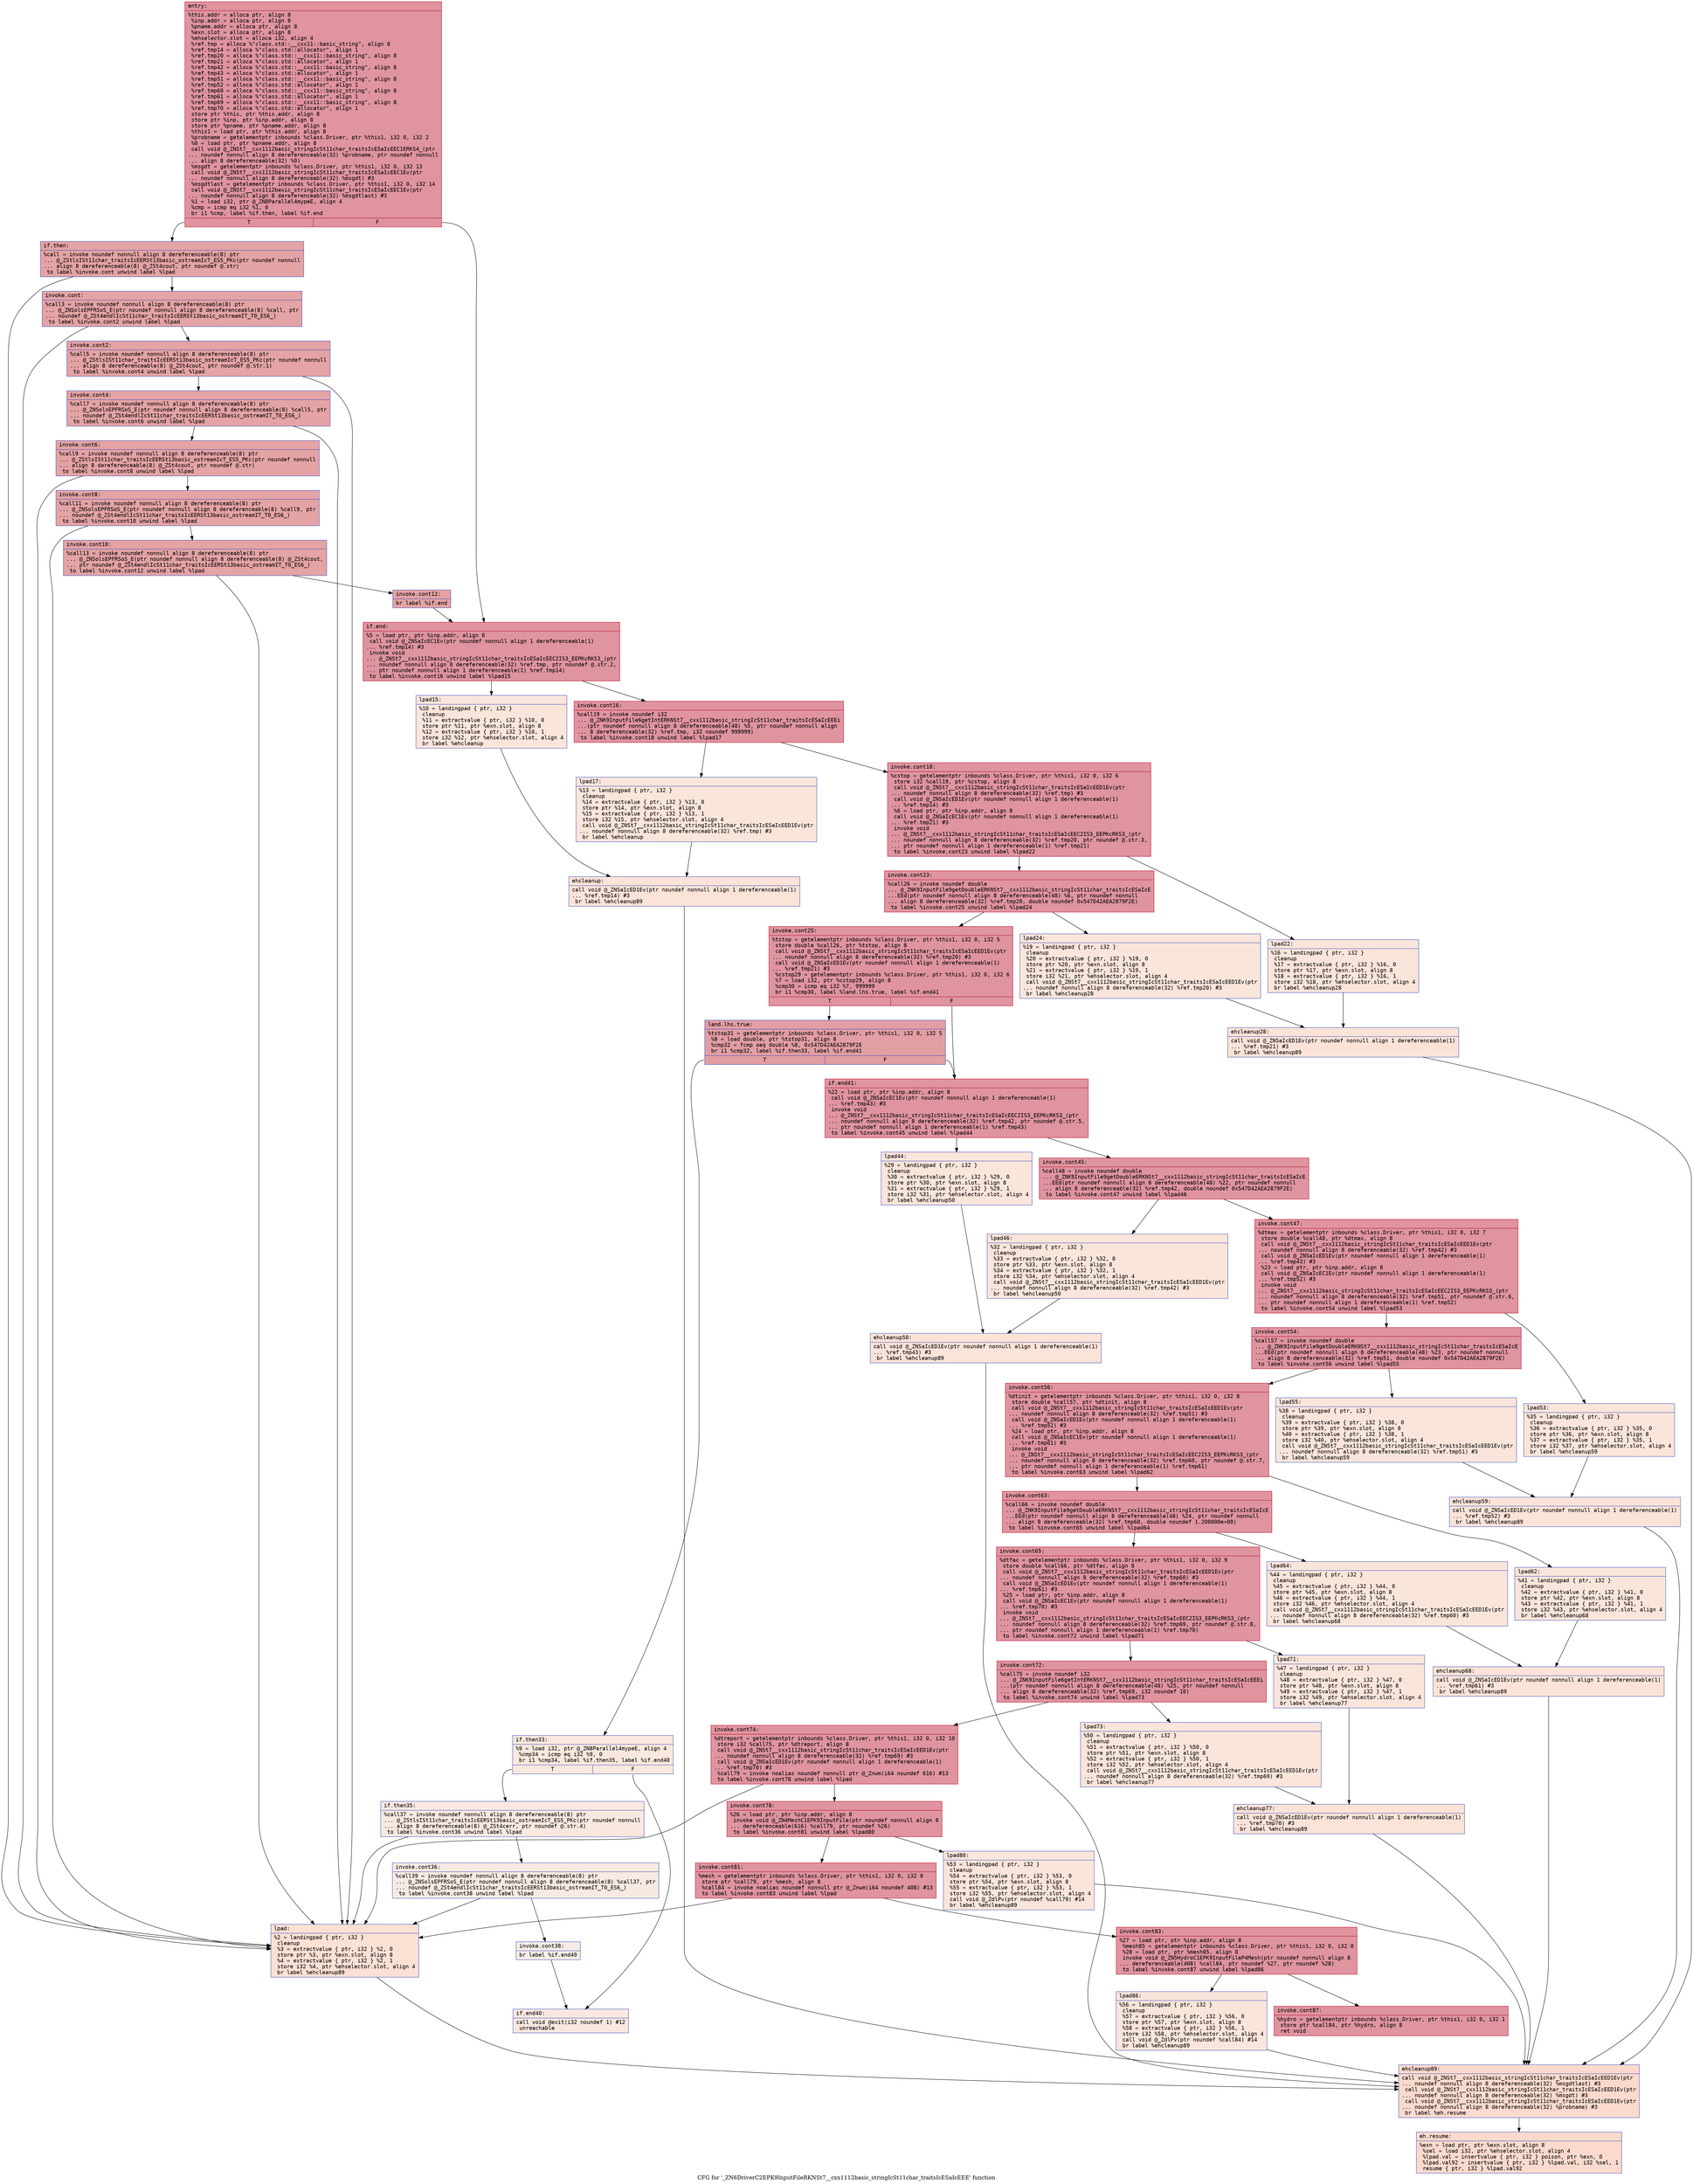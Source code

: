 digraph "CFG for '_ZN6DriverC2EPK9InputFileRKNSt7__cxx1112basic_stringIcSt11char_traitsIcESaIcEEE' function" {
	label="CFG for '_ZN6DriverC2EPK9InputFileRKNSt7__cxx1112basic_stringIcSt11char_traitsIcESaIcEEE' function";

	Node0x55f5c3659e00 [shape=record,color="#b70d28ff", style=filled, fillcolor="#b70d2870" fontname="Courier",label="{entry:\l|  %this.addr = alloca ptr, align 8\l  %inp.addr = alloca ptr, align 8\l  %pname.addr = alloca ptr, align 8\l  %exn.slot = alloca ptr, align 8\l  %ehselector.slot = alloca i32, align 4\l  %ref.tmp = alloca %\"class.std::__cxx11::basic_string\", align 8\l  %ref.tmp14 = alloca %\"class.std::allocator\", align 1\l  %ref.tmp20 = alloca %\"class.std::__cxx11::basic_string\", align 8\l  %ref.tmp21 = alloca %\"class.std::allocator\", align 1\l  %ref.tmp42 = alloca %\"class.std::__cxx11::basic_string\", align 8\l  %ref.tmp43 = alloca %\"class.std::allocator\", align 1\l  %ref.tmp51 = alloca %\"class.std::__cxx11::basic_string\", align 8\l  %ref.tmp52 = alloca %\"class.std::allocator\", align 1\l  %ref.tmp60 = alloca %\"class.std::__cxx11::basic_string\", align 8\l  %ref.tmp61 = alloca %\"class.std::allocator\", align 1\l  %ref.tmp69 = alloca %\"class.std::__cxx11::basic_string\", align 8\l  %ref.tmp70 = alloca %\"class.std::allocator\", align 1\l  store ptr %this, ptr %this.addr, align 8\l  store ptr %inp, ptr %inp.addr, align 8\l  store ptr %pname, ptr %pname.addr, align 8\l  %this1 = load ptr, ptr %this.addr, align 8\l  %probname = getelementptr inbounds %class.Driver, ptr %this1, i32 0, i32 2\l  %0 = load ptr, ptr %pname.addr, align 8\l  call void @_ZNSt7__cxx1112basic_stringIcSt11char_traitsIcESaIcEEC1ERKS4_(ptr\l... noundef nonnull align 8 dereferenceable(32) %probname, ptr noundef nonnull\l... align 8 dereferenceable(32) %0)\l  %msgdt = getelementptr inbounds %class.Driver, ptr %this1, i32 0, i32 13\l  call void @_ZNSt7__cxx1112basic_stringIcSt11char_traitsIcESaIcEEC1Ev(ptr\l... noundef nonnull align 8 dereferenceable(32) %msgdt) #3\l  %msgdtlast = getelementptr inbounds %class.Driver, ptr %this1, i32 0, i32 14\l  call void @_ZNSt7__cxx1112basic_stringIcSt11char_traitsIcESaIcEEC1Ev(ptr\l... noundef nonnull align 8 dereferenceable(32) %msgdtlast) #3\l  %1 = load i32, ptr @_ZN8Parallel4mypeE, align 4\l  %cmp = icmp eq i32 %1, 0\l  br i1 %cmp, label %if.then, label %if.end\l|{<s0>T|<s1>F}}"];
	Node0x55f5c3659e00:s0 -> Node0x55f5c365bb80[tooltip="entry -> if.then\nProbability 37.50%" ];
	Node0x55f5c3659e00:s1 -> Node0x55f5c365c7a0[tooltip="entry -> if.end\nProbability 62.50%" ];
	Node0x55f5c365bb80 [shape=record,color="#3d50c3ff", style=filled, fillcolor="#c32e3170" fontname="Courier",label="{if.then:\l|  %call = invoke noundef nonnull align 8 dereferenceable(8) ptr\l... @_ZStlsISt11char_traitsIcEERSt13basic_ostreamIcT_ES5_PKc(ptr noundef nonnull\l... align 8 dereferenceable(8) @_ZSt4cout, ptr noundef @.str)\l          to label %invoke.cont unwind label %lpad\l}"];
	Node0x55f5c365bb80 -> Node0x55f5c365c960[tooltip="if.then -> invoke.cont\nProbability 100.00%" ];
	Node0x55f5c365bb80 -> Node0x55f5c365ca10[tooltip="if.then -> lpad\nProbability 0.00%" ];
	Node0x55f5c365c960 [shape=record,color="#3d50c3ff", style=filled, fillcolor="#c32e3170" fontname="Courier",label="{invoke.cont:\l|  %call3 = invoke noundef nonnull align 8 dereferenceable(8) ptr\l... @_ZNSolsEPFRSoS_E(ptr noundef nonnull align 8 dereferenceable(8) %call, ptr\l... noundef @_ZSt4endlIcSt11char_traitsIcEERSt13basic_ostreamIT_T0_ES6_)\l          to label %invoke.cont2 unwind label %lpad\l}"];
	Node0x55f5c365c960 -> Node0x55f5c365cd90[tooltip="invoke.cont -> invoke.cont2\nProbability 100.00%" ];
	Node0x55f5c365c960 -> Node0x55f5c365ca10[tooltip="invoke.cont -> lpad\nProbability 0.00%" ];
	Node0x55f5c365cd90 [shape=record,color="#3d50c3ff", style=filled, fillcolor="#c32e3170" fontname="Courier",label="{invoke.cont2:\l|  %call5 = invoke noundef nonnull align 8 dereferenceable(8) ptr\l... @_ZStlsISt11char_traitsIcEERSt13basic_ostreamIcT_ES5_PKc(ptr noundef nonnull\l... align 8 dereferenceable(8) @_ZSt4cout, ptr noundef @.str.1)\l          to label %invoke.cont4 unwind label %lpad\l}"];
	Node0x55f5c365cd90 -> Node0x55f5c365d190[tooltip="invoke.cont2 -> invoke.cont4\nProbability 100.00%" ];
	Node0x55f5c365cd90 -> Node0x55f5c365ca10[tooltip="invoke.cont2 -> lpad\nProbability 0.00%" ];
	Node0x55f5c365d190 [shape=record,color="#3d50c3ff", style=filled, fillcolor="#c32e3170" fontname="Courier",label="{invoke.cont4:\l|  %call7 = invoke noundef nonnull align 8 dereferenceable(8) ptr\l... @_ZNSolsEPFRSoS_E(ptr noundef nonnull align 8 dereferenceable(8) %call5, ptr\l... noundef @_ZSt4endlIcSt11char_traitsIcEERSt13basic_ostreamIT_T0_ES6_)\l          to label %invoke.cont6 unwind label %lpad\l}"];
	Node0x55f5c365d190 -> Node0x55f5c365d3a0[tooltip="invoke.cont4 -> invoke.cont6\nProbability 100.00%" ];
	Node0x55f5c365d190 -> Node0x55f5c365ca10[tooltip="invoke.cont4 -> lpad\nProbability 0.00%" ];
	Node0x55f5c365d3a0 [shape=record,color="#3d50c3ff", style=filled, fillcolor="#c32e3170" fontname="Courier",label="{invoke.cont6:\l|  %call9 = invoke noundef nonnull align 8 dereferenceable(8) ptr\l... @_ZStlsISt11char_traitsIcEERSt13basic_ostreamIcT_ES5_PKc(ptr noundef nonnull\l... align 8 dereferenceable(8) @_ZSt4cout, ptr noundef @.str)\l          to label %invoke.cont8 unwind label %lpad\l}"];
	Node0x55f5c365d3a0 -> Node0x55f5c365d5c0[tooltip="invoke.cont6 -> invoke.cont8\nProbability 100.00%" ];
	Node0x55f5c365d3a0 -> Node0x55f5c365ca10[tooltip="invoke.cont6 -> lpad\nProbability 0.00%" ];
	Node0x55f5c365d5c0 [shape=record,color="#3d50c3ff", style=filled, fillcolor="#c32e3170" fontname="Courier",label="{invoke.cont8:\l|  %call11 = invoke noundef nonnull align 8 dereferenceable(8) ptr\l... @_ZNSolsEPFRSoS_E(ptr noundef nonnull align 8 dereferenceable(8) %call9, ptr\l... noundef @_ZSt4endlIcSt11char_traitsIcEERSt13basic_ostreamIT_T0_ES6_)\l          to label %invoke.cont10 unwind label %lpad\l}"];
	Node0x55f5c365d5c0 -> Node0x55f5c365d780[tooltip="invoke.cont8 -> invoke.cont10\nProbability 100.00%" ];
	Node0x55f5c365d5c0 -> Node0x55f5c365ca10[tooltip="invoke.cont8 -> lpad\nProbability 0.00%" ];
	Node0x55f5c365d780 [shape=record,color="#3d50c3ff", style=filled, fillcolor="#c32e3170" fontname="Courier",label="{invoke.cont10:\l|  %call13 = invoke noundef nonnull align 8 dereferenceable(8) ptr\l... @_ZNSolsEPFRSoS_E(ptr noundef nonnull align 8 dereferenceable(8) @_ZSt4cout,\l... ptr noundef @_ZSt4endlIcSt11char_traitsIcEERSt13basic_ostreamIT_T0_ES6_)\l          to label %invoke.cont12 unwind label %lpad\l}"];
	Node0x55f5c365d780 -> Node0x55f5c365d9a0[tooltip="invoke.cont10 -> invoke.cont12\nProbability 100.00%" ];
	Node0x55f5c365d780 -> Node0x55f5c365ca10[tooltip="invoke.cont10 -> lpad\nProbability 0.00%" ];
	Node0x55f5c365d9a0 [shape=record,color="#3d50c3ff", style=filled, fillcolor="#c32e3170" fontname="Courier",label="{invoke.cont12:\l|  br label %if.end\l}"];
	Node0x55f5c365d9a0 -> Node0x55f5c365c7a0[tooltip="invoke.cont12 -> if.end\nProbability 100.00%" ];
	Node0x55f5c365ca10 [shape=record,color="#3d50c3ff", style=filled, fillcolor="#f7b99e70" fontname="Courier",label="{lpad:\l|  %2 = landingpad \{ ptr, i32 \}\l          cleanup\l  %3 = extractvalue \{ ptr, i32 \} %2, 0\l  store ptr %3, ptr %exn.slot, align 8\l  %4 = extractvalue \{ ptr, i32 \} %2, 1\l  store i32 %4, ptr %ehselector.slot, align 4\l  br label %ehcleanup89\l}"];
	Node0x55f5c365ca10 -> Node0x55f5c365de60[tooltip="lpad -> ehcleanup89\nProbability 100.00%" ];
	Node0x55f5c365c7a0 [shape=record,color="#b70d28ff", style=filled, fillcolor="#b70d2870" fontname="Courier",label="{if.end:\l|  %5 = load ptr, ptr %inp.addr, align 8\l  call void @_ZNSaIcEC1Ev(ptr noundef nonnull align 1 dereferenceable(1)\l... %ref.tmp14) #3\l  invoke void\l... @_ZNSt7__cxx1112basic_stringIcSt11char_traitsIcESaIcEEC2IS3_EEPKcRKS3_(ptr\l... noundef nonnull align 8 dereferenceable(32) %ref.tmp, ptr noundef @.str.2,\l... ptr noundef nonnull align 1 dereferenceable(1) %ref.tmp14)\l          to label %invoke.cont16 unwind label %lpad15\l}"];
	Node0x55f5c365c7a0 -> Node0x55f5c365e1a0[tooltip="if.end -> invoke.cont16\nProbability 100.00%" ];
	Node0x55f5c365c7a0 -> Node0x55f5c365e250[tooltip="if.end -> lpad15\nProbability 0.00%" ];
	Node0x55f5c365e1a0 [shape=record,color="#b70d28ff", style=filled, fillcolor="#b70d2870" fontname="Courier",label="{invoke.cont16:\l|  %call19 = invoke noundef i32\l... @_ZNK9InputFile6getIntERKNSt7__cxx1112basic_stringIcSt11char_traitsIcESaIcEEEi\l...(ptr noundef nonnull align 8 dereferenceable(48) %5, ptr noundef nonnull align\l... 8 dereferenceable(32) %ref.tmp, i32 noundef 999999)\l          to label %invoke.cont18 unwind label %lpad17\l}"];
	Node0x55f5c365e1a0 -> Node0x55f5c365e150[tooltip="invoke.cont16 -> invoke.cont18\nProbability 100.00%" ];
	Node0x55f5c365e1a0 -> Node0x55f5c365e700[tooltip="invoke.cont16 -> lpad17\nProbability 0.00%" ];
	Node0x55f5c365e150 [shape=record,color="#b70d28ff", style=filled, fillcolor="#b70d2870" fontname="Courier",label="{invoke.cont18:\l|  %cstop = getelementptr inbounds %class.Driver, ptr %this1, i32 0, i32 6\l  store i32 %call19, ptr %cstop, align 8\l  call void @_ZNSt7__cxx1112basic_stringIcSt11char_traitsIcESaIcEED1Ev(ptr\l... noundef nonnull align 8 dereferenceable(32) %ref.tmp) #3\l  call void @_ZNSaIcED1Ev(ptr noundef nonnull align 1 dereferenceable(1)\l... %ref.tmp14) #3\l  %6 = load ptr, ptr %inp.addr, align 8\l  call void @_ZNSaIcEC1Ev(ptr noundef nonnull align 1 dereferenceable(1)\l... %ref.tmp21) #3\l  invoke void\l... @_ZNSt7__cxx1112basic_stringIcSt11char_traitsIcESaIcEEC2IS3_EEPKcRKS3_(ptr\l... noundef nonnull align 8 dereferenceable(32) %ref.tmp20, ptr noundef @.str.3,\l... ptr noundef nonnull align 1 dereferenceable(1) %ref.tmp21)\l          to label %invoke.cont23 unwind label %lpad22\l}"];
	Node0x55f5c365e150 -> Node0x55f5c365f7a0[tooltip="invoke.cont18 -> invoke.cont23\nProbability 100.00%" ];
	Node0x55f5c365e150 -> Node0x55f5c365f880[tooltip="invoke.cont18 -> lpad22\nProbability 0.00%" ];
	Node0x55f5c365f7a0 [shape=record,color="#b70d28ff", style=filled, fillcolor="#b70d2870" fontname="Courier",label="{invoke.cont23:\l|  %call26 = invoke noundef double\l... @_ZNK9InputFile9getDoubleERKNSt7__cxx1112basic_stringIcSt11char_traitsIcESaIcE\l...EEd(ptr noundef nonnull align 8 dereferenceable(48) %6, ptr noundef nonnull\l... align 8 dereferenceable(32) %ref.tmp20, double noundef 0x547D42AEA2879F2E)\l          to label %invoke.cont25 unwind label %lpad24\l}"];
	Node0x55f5c365f7a0 -> Node0x55f5c365f750[tooltip="invoke.cont23 -> invoke.cont25\nProbability 100.00%" ];
	Node0x55f5c365f7a0 -> Node0x55f5c3660580[tooltip="invoke.cont23 -> lpad24\nProbability 0.00%" ];
	Node0x55f5c365f750 [shape=record,color="#b70d28ff", style=filled, fillcolor="#b70d2870" fontname="Courier",label="{invoke.cont25:\l|  %tstop = getelementptr inbounds %class.Driver, ptr %this1, i32 0, i32 5\l  store double %call26, ptr %tstop, align 8\l  call void @_ZNSt7__cxx1112basic_stringIcSt11char_traitsIcESaIcEED1Ev(ptr\l... noundef nonnull align 8 dereferenceable(32) %ref.tmp20) #3\l  call void @_ZNSaIcED1Ev(ptr noundef nonnull align 1 dereferenceable(1)\l... %ref.tmp21) #3\l  %cstop29 = getelementptr inbounds %class.Driver, ptr %this1, i32 0, i32 6\l  %7 = load i32, ptr %cstop29, align 8\l  %cmp30 = icmp eq i32 %7, 999999\l  br i1 %cmp30, label %land.lhs.true, label %if.end41\l|{<s0>T|<s1>F}}"];
	Node0x55f5c365f750:s0 -> Node0x55f5c365a570[tooltip="invoke.cont25 -> land.lhs.true\nProbability 50.00%" ];
	Node0x55f5c365f750:s1 -> Node0x55f5c365a5f0[tooltip="invoke.cont25 -> if.end41\nProbability 50.00%" ];
	Node0x55f5c365a570 [shape=record,color="#3d50c3ff", style=filled, fillcolor="#be242e70" fontname="Courier",label="{land.lhs.true:\l|  %tstop31 = getelementptr inbounds %class.Driver, ptr %this1, i32 0, i32 5\l  %8 = load double, ptr %tstop31, align 8\l  %cmp32 = fcmp oeq double %8, 0x547D42AEA2879F2E\l  br i1 %cmp32, label %if.then33, label %if.end41\l|{<s0>T|<s1>F}}"];
	Node0x55f5c365a570:s0 -> Node0x55f5c3661a90[tooltip="land.lhs.true -> if.then33\nProbability 0.00%" ];
	Node0x55f5c365a570:s1 -> Node0x55f5c365a5f0[tooltip="land.lhs.true -> if.end41\nProbability 100.00%" ];
	Node0x55f5c3661a90 [shape=record,color="#3d50c3ff", style=filled, fillcolor="#f2cab570" fontname="Courier",label="{if.then33:\l|  %9 = load i32, ptr @_ZN8Parallel4mypeE, align 4\l  %cmp34 = icmp eq i32 %9, 0\l  br i1 %cmp34, label %if.then35, label %if.end40\l|{<s0>T|<s1>F}}"];
	Node0x55f5c3661a90:s0 -> Node0x55f5c3661d50[tooltip="if.then33 -> if.then35\nProbability 50.00%" ];
	Node0x55f5c3661a90:s1 -> Node0x55f5c3661da0[tooltip="if.then33 -> if.end40\nProbability 50.00%" ];
	Node0x55f5c3661d50 [shape=record,color="#3d50c3ff", style=filled, fillcolor="#f1ccb870" fontname="Courier",label="{if.then35:\l|  %call37 = invoke noundef nonnull align 8 dereferenceable(8) ptr\l... @_ZStlsISt11char_traitsIcEERSt13basic_ostreamIcT_ES5_PKc(ptr noundef nonnull\l... align 8 dereferenceable(8) @_ZSt4cerr, ptr noundef @.str.4)\l          to label %invoke.cont36 unwind label %lpad\l}"];
	Node0x55f5c3661d50 -> Node0x55f5c3661f40[tooltip="if.then35 -> invoke.cont36\nProbability 50.00%" ];
	Node0x55f5c3661d50 -> Node0x55f5c365ca10[tooltip="if.then35 -> lpad\nProbability 50.00%" ];
	Node0x55f5c3661f40 [shape=record,color="#3d50c3ff", style=filled, fillcolor="#eed0c070" fontname="Courier",label="{invoke.cont36:\l|  %call39 = invoke noundef nonnull align 8 dereferenceable(8) ptr\l... @_ZNSolsEPFRSoS_E(ptr noundef nonnull align 8 dereferenceable(8) %call37, ptr\l... noundef @_ZSt4endlIcSt11char_traitsIcEERSt13basic_ostreamIT_T0_ES6_)\l          to label %invoke.cont38 unwind label %lpad\l}"];
	Node0x55f5c3661f40 -> Node0x55f5c3662180[tooltip="invoke.cont36 -> invoke.cont38\nProbability 50.00%" ];
	Node0x55f5c3661f40 -> Node0x55f5c365ca10[tooltip="invoke.cont36 -> lpad\nProbability 50.00%" ];
	Node0x55f5c3662180 [shape=record,color="#3d50c3ff", style=filled, fillcolor="#ead5c970" fontname="Courier",label="{invoke.cont38:\l|  br label %if.end40\l}"];
	Node0x55f5c3662180 -> Node0x55f5c3661da0[tooltip="invoke.cont38 -> if.end40\nProbability 100.00%" ];
	Node0x55f5c365e250 [shape=record,color="#3d50c3ff", style=filled, fillcolor="#f4c5ad70" fontname="Courier",label="{lpad15:\l|  %10 = landingpad \{ ptr, i32 \}\l          cleanup\l  %11 = extractvalue \{ ptr, i32 \} %10, 0\l  store ptr %11, ptr %exn.slot, align 8\l  %12 = extractvalue \{ ptr, i32 \} %10, 1\l  store i32 %12, ptr %ehselector.slot, align 4\l  br label %ehcleanup\l}"];
	Node0x55f5c365e250 -> Node0x55f5c3662670[tooltip="lpad15 -> ehcleanup\nProbability 100.00%" ];
	Node0x55f5c365e700 [shape=record,color="#3d50c3ff", style=filled, fillcolor="#f4c5ad70" fontname="Courier",label="{lpad17:\l|  %13 = landingpad \{ ptr, i32 \}\l          cleanup\l  %14 = extractvalue \{ ptr, i32 \} %13, 0\l  store ptr %14, ptr %exn.slot, align 8\l  %15 = extractvalue \{ ptr, i32 \} %13, 1\l  store i32 %15, ptr %ehselector.slot, align 4\l  call void @_ZNSt7__cxx1112basic_stringIcSt11char_traitsIcESaIcEED1Ev(ptr\l... noundef nonnull align 8 dereferenceable(32) %ref.tmp) #3\l  br label %ehcleanup\l}"];
	Node0x55f5c365e700 -> Node0x55f5c3662670[tooltip="lpad17 -> ehcleanup\nProbability 100.00%" ];
	Node0x55f5c3662670 [shape=record,color="#3d50c3ff", style=filled, fillcolor="#f6bfa670" fontname="Courier",label="{ehcleanup:\l|  call void @_ZNSaIcED1Ev(ptr noundef nonnull align 1 dereferenceable(1)\l... %ref.tmp14) #3\l  br label %ehcleanup89\l}"];
	Node0x55f5c3662670 -> Node0x55f5c365de60[tooltip="ehcleanup -> ehcleanup89\nProbability 100.00%" ];
	Node0x55f5c365f880 [shape=record,color="#3d50c3ff", style=filled, fillcolor="#f4c5ad70" fontname="Courier",label="{lpad22:\l|  %16 = landingpad \{ ptr, i32 \}\l          cleanup\l  %17 = extractvalue \{ ptr, i32 \} %16, 0\l  store ptr %17, ptr %exn.slot, align 8\l  %18 = extractvalue \{ ptr, i32 \} %16, 1\l  store i32 %18, ptr %ehselector.slot, align 4\l  br label %ehcleanup28\l}"];
	Node0x55f5c365f880 -> Node0x55f5c3662f30[tooltip="lpad22 -> ehcleanup28\nProbability 100.00%" ];
	Node0x55f5c3660580 [shape=record,color="#3d50c3ff", style=filled, fillcolor="#f4c5ad70" fontname="Courier",label="{lpad24:\l|  %19 = landingpad \{ ptr, i32 \}\l          cleanup\l  %20 = extractvalue \{ ptr, i32 \} %19, 0\l  store ptr %20, ptr %exn.slot, align 8\l  %21 = extractvalue \{ ptr, i32 \} %19, 1\l  store i32 %21, ptr %ehselector.slot, align 4\l  call void @_ZNSt7__cxx1112basic_stringIcSt11char_traitsIcESaIcEED1Ev(ptr\l... noundef nonnull align 8 dereferenceable(32) %ref.tmp20) #3\l  br label %ehcleanup28\l}"];
	Node0x55f5c3660580 -> Node0x55f5c3662f30[tooltip="lpad24 -> ehcleanup28\nProbability 100.00%" ];
	Node0x55f5c3662f30 [shape=record,color="#3d50c3ff", style=filled, fillcolor="#f6bfa670" fontname="Courier",label="{ehcleanup28:\l|  call void @_ZNSaIcED1Ev(ptr noundef nonnull align 1 dereferenceable(1)\l... %ref.tmp21) #3\l  br label %ehcleanup89\l}"];
	Node0x55f5c3662f30 -> Node0x55f5c365de60[tooltip="ehcleanup28 -> ehcleanup89\nProbability 100.00%" ];
	Node0x55f5c3661da0 [shape=record,color="#3d50c3ff", style=filled, fillcolor="#f1ccb870" fontname="Courier",label="{if.end40:\l|  call void @exit(i32 noundef 1) #12\l  unreachable\l}"];
	Node0x55f5c365a5f0 [shape=record,color="#b70d28ff", style=filled, fillcolor="#b70d2870" fontname="Courier",label="{if.end41:\l|  %22 = load ptr, ptr %inp.addr, align 8\l  call void @_ZNSaIcEC1Ev(ptr noundef nonnull align 1 dereferenceable(1)\l... %ref.tmp43) #3\l  invoke void\l... @_ZNSt7__cxx1112basic_stringIcSt11char_traitsIcESaIcEEC2IS3_EEPKcRKS3_(ptr\l... noundef nonnull align 8 dereferenceable(32) %ref.tmp42, ptr noundef @.str.5,\l... ptr noundef nonnull align 1 dereferenceable(1) %ref.tmp43)\l          to label %invoke.cont45 unwind label %lpad44\l}"];
	Node0x55f5c365a5f0 -> Node0x55f5c3663980[tooltip="if.end41 -> invoke.cont45\nProbability 100.00%" ];
	Node0x55f5c365a5f0 -> Node0x55f5c36639d0[tooltip="if.end41 -> lpad44\nProbability 0.00%" ];
	Node0x55f5c3663980 [shape=record,color="#b70d28ff", style=filled, fillcolor="#b70d2870" fontname="Courier",label="{invoke.cont45:\l|  %call48 = invoke noundef double\l... @_ZNK9InputFile9getDoubleERKNSt7__cxx1112basic_stringIcSt11char_traitsIcESaIcE\l...EEd(ptr noundef nonnull align 8 dereferenceable(48) %22, ptr noundef nonnull\l... align 8 dereferenceable(32) %ref.tmp42, double noundef 0x547D42AEA2879F2E)\l          to label %invoke.cont47 unwind label %lpad46\l}"];
	Node0x55f5c3663980 -> Node0x55f5c3663930[tooltip="invoke.cont45 -> invoke.cont47\nProbability 100.00%" ];
	Node0x55f5c3663980 -> Node0x55f5c3663c60[tooltip="invoke.cont45 -> lpad46\nProbability 0.00%" ];
	Node0x55f5c3663930 [shape=record,color="#b70d28ff", style=filled, fillcolor="#b70d2870" fontname="Courier",label="{invoke.cont47:\l|  %dtmax = getelementptr inbounds %class.Driver, ptr %this1, i32 0, i32 7\l  store double %call48, ptr %dtmax, align 8\l  call void @_ZNSt7__cxx1112basic_stringIcSt11char_traitsIcESaIcEED1Ev(ptr\l... noundef nonnull align 8 dereferenceable(32) %ref.tmp42) #3\l  call void @_ZNSaIcED1Ev(ptr noundef nonnull align 1 dereferenceable(1)\l... %ref.tmp43) #3\l  %23 = load ptr, ptr %inp.addr, align 8\l  call void @_ZNSaIcEC1Ev(ptr noundef nonnull align 1 dereferenceable(1)\l... %ref.tmp52) #3\l  invoke void\l... @_ZNSt7__cxx1112basic_stringIcSt11char_traitsIcESaIcEEC2IS3_EEPKcRKS3_(ptr\l... noundef nonnull align 8 dereferenceable(32) %ref.tmp51, ptr noundef @.str.6,\l... ptr noundef nonnull align 1 dereferenceable(1) %ref.tmp52)\l          to label %invoke.cont54 unwind label %lpad53\l}"];
	Node0x55f5c3663930 -> Node0x55f5c36644b0[tooltip="invoke.cont47 -> invoke.cont54\nProbability 100.00%" ];
	Node0x55f5c3663930 -> Node0x55f5c3664530[tooltip="invoke.cont47 -> lpad53\nProbability 0.00%" ];
	Node0x55f5c36644b0 [shape=record,color="#b70d28ff", style=filled, fillcolor="#b70d2870" fontname="Courier",label="{invoke.cont54:\l|  %call57 = invoke noundef double\l... @_ZNK9InputFile9getDoubleERKNSt7__cxx1112basic_stringIcSt11char_traitsIcESaIcE\l...EEd(ptr noundef nonnull align 8 dereferenceable(48) %23, ptr noundef nonnull\l... align 8 dereferenceable(32) %ref.tmp51, double noundef 0x547D42AEA2879F2E)\l          to label %invoke.cont56 unwind label %lpad55\l}"];
	Node0x55f5c36644b0 -> Node0x55f5c3664460[tooltip="invoke.cont54 -> invoke.cont56\nProbability 100.00%" ];
	Node0x55f5c36644b0 -> Node0x55f5c3664760[tooltip="invoke.cont54 -> lpad55\nProbability 0.00%" ];
	Node0x55f5c3664460 [shape=record,color="#b70d28ff", style=filled, fillcolor="#b70d2870" fontname="Courier",label="{invoke.cont56:\l|  %dtinit = getelementptr inbounds %class.Driver, ptr %this1, i32 0, i32 8\l  store double %call57, ptr %dtinit, align 8\l  call void @_ZNSt7__cxx1112basic_stringIcSt11char_traitsIcESaIcEED1Ev(ptr\l... noundef nonnull align 8 dereferenceable(32) %ref.tmp51) #3\l  call void @_ZNSaIcED1Ev(ptr noundef nonnull align 1 dereferenceable(1)\l... %ref.tmp52) #3\l  %24 = load ptr, ptr %inp.addr, align 8\l  call void @_ZNSaIcEC1Ev(ptr noundef nonnull align 1 dereferenceable(1)\l... %ref.tmp61) #3\l  invoke void\l... @_ZNSt7__cxx1112basic_stringIcSt11char_traitsIcESaIcEEC2IS3_EEPKcRKS3_(ptr\l... noundef nonnull align 8 dereferenceable(32) %ref.tmp60, ptr noundef @.str.7,\l... ptr noundef nonnull align 1 dereferenceable(1) %ref.tmp61)\l          to label %invoke.cont63 unwind label %lpad62\l}"];
	Node0x55f5c3664460 -> Node0x55f5c3664fb0[tooltip="invoke.cont56 -> invoke.cont63\nProbability 100.00%" ];
	Node0x55f5c3664460 -> Node0x55f5c3665030[tooltip="invoke.cont56 -> lpad62\nProbability 0.00%" ];
	Node0x55f5c3664fb0 [shape=record,color="#b70d28ff", style=filled, fillcolor="#b70d2870" fontname="Courier",label="{invoke.cont63:\l|  %call66 = invoke noundef double\l... @_ZNK9InputFile9getDoubleERKNSt7__cxx1112basic_stringIcSt11char_traitsIcESaIcE\l...EEd(ptr noundef nonnull align 8 dereferenceable(48) %24, ptr noundef nonnull\l... align 8 dereferenceable(32) %ref.tmp60, double noundef 1.200000e+00)\l          to label %invoke.cont65 unwind label %lpad64\l}"];
	Node0x55f5c3664fb0 -> Node0x55f5c3664f60[tooltip="invoke.cont63 -> invoke.cont65\nProbability 100.00%" ];
	Node0x55f5c3664fb0 -> Node0x55f5c3665260[tooltip="invoke.cont63 -> lpad64\nProbability 0.00%" ];
	Node0x55f5c3664f60 [shape=record,color="#b70d28ff", style=filled, fillcolor="#b70d2870" fontname="Courier",label="{invoke.cont65:\l|  %dtfac = getelementptr inbounds %class.Driver, ptr %this1, i32 0, i32 9\l  store double %call66, ptr %dtfac, align 8\l  call void @_ZNSt7__cxx1112basic_stringIcSt11char_traitsIcESaIcEED1Ev(ptr\l... noundef nonnull align 8 dereferenceable(32) %ref.tmp60) #3\l  call void @_ZNSaIcED1Ev(ptr noundef nonnull align 1 dereferenceable(1)\l... %ref.tmp61) #3\l  %25 = load ptr, ptr %inp.addr, align 8\l  call void @_ZNSaIcEC1Ev(ptr noundef nonnull align 1 dereferenceable(1)\l... %ref.tmp70) #3\l  invoke void\l... @_ZNSt7__cxx1112basic_stringIcSt11char_traitsIcESaIcEEC2IS3_EEPKcRKS3_(ptr\l... noundef nonnull align 8 dereferenceable(32) %ref.tmp69, ptr noundef @.str.8,\l... ptr noundef nonnull align 1 dereferenceable(1) %ref.tmp70)\l          to label %invoke.cont72 unwind label %lpad71\l}"];
	Node0x55f5c3664f60 -> Node0x55f5c3665ab0[tooltip="invoke.cont65 -> invoke.cont72\nProbability 100.00%" ];
	Node0x55f5c3664f60 -> Node0x55f5c3665b30[tooltip="invoke.cont65 -> lpad71\nProbability 0.00%" ];
	Node0x55f5c3665ab0 [shape=record,color="#b70d28ff", style=filled, fillcolor="#b70d2870" fontname="Courier",label="{invoke.cont72:\l|  %call75 = invoke noundef i32\l... @_ZNK9InputFile6getIntERKNSt7__cxx1112basic_stringIcSt11char_traitsIcESaIcEEEi\l...(ptr noundef nonnull align 8 dereferenceable(48) %25, ptr noundef nonnull\l... align 8 dereferenceable(32) %ref.tmp69, i32 noundef 10)\l          to label %invoke.cont74 unwind label %lpad73\l}"];
	Node0x55f5c3665ab0 -> Node0x55f5c3665a60[tooltip="invoke.cont72 -> invoke.cont74\nProbability 100.00%" ];
	Node0x55f5c3665ab0 -> Node0x55f5c3665d90[tooltip="invoke.cont72 -> lpad73\nProbability 0.00%" ];
	Node0x55f5c3665a60 [shape=record,color="#b70d28ff", style=filled, fillcolor="#b70d2870" fontname="Courier",label="{invoke.cont74:\l|  %dtreport = getelementptr inbounds %class.Driver, ptr %this1, i32 0, i32 10\l  store i32 %call75, ptr %dtreport, align 8\l  call void @_ZNSt7__cxx1112basic_stringIcSt11char_traitsIcESaIcEED1Ev(ptr\l... noundef nonnull align 8 dereferenceable(32) %ref.tmp69) #3\l  call void @_ZNSaIcED1Ev(ptr noundef nonnull align 1 dereferenceable(1)\l... %ref.tmp70) #3\l  %call79 = invoke noalias noundef nonnull ptr @_Znwm(i64 noundef 616) #13\l          to label %invoke.cont78 unwind label %lpad\l}"];
	Node0x55f5c3665a60 -> Node0x55f5c3666410[tooltip="invoke.cont74 -> invoke.cont78\nProbability 100.00%" ];
	Node0x55f5c3665a60 -> Node0x55f5c365ca10[tooltip="invoke.cont74 -> lpad\nProbability 0.00%" ];
	Node0x55f5c3666410 [shape=record,color="#b70d28ff", style=filled, fillcolor="#b70d2870" fontname="Courier",label="{invoke.cont78:\l|  %26 = load ptr, ptr %inp.addr, align 8\l  invoke void @_ZN4MeshC1EPK9InputFile(ptr noundef nonnull align 8\l... dereferenceable(616) %call79, ptr noundef %26)\l          to label %invoke.cont81 unwind label %lpad80\l}"];
	Node0x55f5c3666410 -> Node0x55f5c365ec50[tooltip="invoke.cont78 -> invoke.cont81\nProbability 100.00%" ];
	Node0x55f5c3666410 -> Node0x55f5c365ed30[tooltip="invoke.cont78 -> lpad80\nProbability 0.00%" ];
	Node0x55f5c365ec50 [shape=record,color="#b70d28ff", style=filled, fillcolor="#b70d2870" fontname="Courier",label="{invoke.cont81:\l|  %mesh = getelementptr inbounds %class.Driver, ptr %this1, i32 0, i32 0\l  store ptr %call79, ptr %mesh, align 8\l  %call84 = invoke noalias noundef nonnull ptr @_Znwm(i64 noundef 408) #13\l          to label %invoke.cont83 unwind label %lpad\l}"];
	Node0x55f5c365ec50 -> Node0x55f5c3668220[tooltip="invoke.cont81 -> invoke.cont83\nProbability 100.00%" ];
	Node0x55f5c365ec50 -> Node0x55f5c365ca10[tooltip="invoke.cont81 -> lpad\nProbability 0.00%" ];
	Node0x55f5c3668220 [shape=record,color="#b70d28ff", style=filled, fillcolor="#b70d2870" fontname="Courier",label="{invoke.cont83:\l|  %27 = load ptr, ptr %inp.addr, align 8\l  %mesh85 = getelementptr inbounds %class.Driver, ptr %this1, i32 0, i32 0\l  %28 = load ptr, ptr %mesh85, align 8\l  invoke void @_ZN5HydroC1EPK9InputFileP4Mesh(ptr noundef nonnull align 8\l... dereferenceable(408) %call84, ptr noundef %27, ptr noundef %28)\l          to label %invoke.cont87 unwind label %lpad86\l}"];
	Node0x55f5c3668220 -> Node0x55f5c36684f0[tooltip="invoke.cont83 -> invoke.cont87\nProbability 100.00%" ];
	Node0x55f5c3668220 -> Node0x55f5c36685d0[tooltip="invoke.cont83 -> lpad86\nProbability 0.00%" ];
	Node0x55f5c36684f0 [shape=record,color="#b70d28ff", style=filled, fillcolor="#b70d2870" fontname="Courier",label="{invoke.cont87:\l|  %hydro = getelementptr inbounds %class.Driver, ptr %this1, i32 0, i32 1\l  store ptr %call84, ptr %hydro, align 8\l  ret void\l}"];
	Node0x55f5c36639d0 [shape=record,color="#3d50c3ff", style=filled, fillcolor="#f4c5ad70" fontname="Courier",label="{lpad44:\l|  %29 = landingpad \{ ptr, i32 \}\l          cleanup\l  %30 = extractvalue \{ ptr, i32 \} %29, 0\l  store ptr %30, ptr %exn.slot, align 8\l  %31 = extractvalue \{ ptr, i32 \} %29, 1\l  store i32 %31, ptr %ehselector.slot, align 4\l  br label %ehcleanup50\l}"];
	Node0x55f5c36639d0 -> Node0x55f5c3668d70[tooltip="lpad44 -> ehcleanup50\nProbability 100.00%" ];
	Node0x55f5c3663c60 [shape=record,color="#3d50c3ff", style=filled, fillcolor="#f4c5ad70" fontname="Courier",label="{lpad46:\l|  %32 = landingpad \{ ptr, i32 \}\l          cleanup\l  %33 = extractvalue \{ ptr, i32 \} %32, 0\l  store ptr %33, ptr %exn.slot, align 8\l  %34 = extractvalue \{ ptr, i32 \} %32, 1\l  store i32 %34, ptr %ehselector.slot, align 4\l  call void @_ZNSt7__cxx1112basic_stringIcSt11char_traitsIcESaIcEED1Ev(ptr\l... noundef nonnull align 8 dereferenceable(32) %ref.tmp42) #3\l  br label %ehcleanup50\l}"];
	Node0x55f5c3663c60 -> Node0x55f5c3668d70[tooltip="lpad46 -> ehcleanup50\nProbability 100.00%" ];
	Node0x55f5c3668d70 [shape=record,color="#3d50c3ff", style=filled, fillcolor="#f6bfa670" fontname="Courier",label="{ehcleanup50:\l|  call void @_ZNSaIcED1Ev(ptr noundef nonnull align 1 dereferenceable(1)\l... %ref.tmp43) #3\l  br label %ehcleanup89\l}"];
	Node0x55f5c3668d70 -> Node0x55f5c365de60[tooltip="ehcleanup50 -> ehcleanup89\nProbability 100.00%" ];
	Node0x55f5c3664530 [shape=record,color="#3d50c3ff", style=filled, fillcolor="#f4c5ad70" fontname="Courier",label="{lpad53:\l|  %35 = landingpad \{ ptr, i32 \}\l          cleanup\l  %36 = extractvalue \{ ptr, i32 \} %35, 0\l  store ptr %36, ptr %exn.slot, align 8\l  %37 = extractvalue \{ ptr, i32 \} %35, 1\l  store i32 %37, ptr %ehselector.slot, align 4\l  br label %ehcleanup59\l}"];
	Node0x55f5c3664530 -> Node0x55f5c3669660[tooltip="lpad53 -> ehcleanup59\nProbability 100.00%" ];
	Node0x55f5c3664760 [shape=record,color="#3d50c3ff", style=filled, fillcolor="#f4c5ad70" fontname="Courier",label="{lpad55:\l|  %38 = landingpad \{ ptr, i32 \}\l          cleanup\l  %39 = extractvalue \{ ptr, i32 \} %38, 0\l  store ptr %39, ptr %exn.slot, align 8\l  %40 = extractvalue \{ ptr, i32 \} %38, 1\l  store i32 %40, ptr %ehselector.slot, align 4\l  call void @_ZNSt7__cxx1112basic_stringIcSt11char_traitsIcESaIcEED1Ev(ptr\l... noundef nonnull align 8 dereferenceable(32) %ref.tmp51) #3\l  br label %ehcleanup59\l}"];
	Node0x55f5c3664760 -> Node0x55f5c3669660[tooltip="lpad55 -> ehcleanup59\nProbability 100.00%" ];
	Node0x55f5c3669660 [shape=record,color="#3d50c3ff", style=filled, fillcolor="#f6bfa670" fontname="Courier",label="{ehcleanup59:\l|  call void @_ZNSaIcED1Ev(ptr noundef nonnull align 1 dereferenceable(1)\l... %ref.tmp52) #3\l  br label %ehcleanup89\l}"];
	Node0x55f5c3669660 -> Node0x55f5c365de60[tooltip="ehcleanup59 -> ehcleanup89\nProbability 100.00%" ];
	Node0x55f5c3665030 [shape=record,color="#3d50c3ff", style=filled, fillcolor="#f4c5ad70" fontname="Courier",label="{lpad62:\l|  %41 = landingpad \{ ptr, i32 \}\l          cleanup\l  %42 = extractvalue \{ ptr, i32 \} %41, 0\l  store ptr %42, ptr %exn.slot, align 8\l  %43 = extractvalue \{ ptr, i32 \} %41, 1\l  store i32 %43, ptr %ehselector.slot, align 4\l  br label %ehcleanup68\l}"];
	Node0x55f5c3665030 -> Node0x55f5c3669f50[tooltip="lpad62 -> ehcleanup68\nProbability 100.00%" ];
	Node0x55f5c3665260 [shape=record,color="#3d50c3ff", style=filled, fillcolor="#f4c5ad70" fontname="Courier",label="{lpad64:\l|  %44 = landingpad \{ ptr, i32 \}\l          cleanup\l  %45 = extractvalue \{ ptr, i32 \} %44, 0\l  store ptr %45, ptr %exn.slot, align 8\l  %46 = extractvalue \{ ptr, i32 \} %44, 1\l  store i32 %46, ptr %ehselector.slot, align 4\l  call void @_ZNSt7__cxx1112basic_stringIcSt11char_traitsIcESaIcEED1Ev(ptr\l... noundef nonnull align 8 dereferenceable(32) %ref.tmp60) #3\l  br label %ehcleanup68\l}"];
	Node0x55f5c3665260 -> Node0x55f5c3669f50[tooltip="lpad64 -> ehcleanup68\nProbability 100.00%" ];
	Node0x55f5c3669f50 [shape=record,color="#3d50c3ff", style=filled, fillcolor="#f6bfa670" fontname="Courier",label="{ehcleanup68:\l|  call void @_ZNSaIcED1Ev(ptr noundef nonnull align 1 dereferenceable(1)\l... %ref.tmp61) #3\l  br label %ehcleanup89\l}"];
	Node0x55f5c3669f50 -> Node0x55f5c365de60[tooltip="ehcleanup68 -> ehcleanup89\nProbability 100.00%" ];
	Node0x55f5c3665b30 [shape=record,color="#3d50c3ff", style=filled, fillcolor="#f4c5ad70" fontname="Courier",label="{lpad71:\l|  %47 = landingpad \{ ptr, i32 \}\l          cleanup\l  %48 = extractvalue \{ ptr, i32 \} %47, 0\l  store ptr %48, ptr %exn.slot, align 8\l  %49 = extractvalue \{ ptr, i32 \} %47, 1\l  store i32 %49, ptr %ehselector.slot, align 4\l  br label %ehcleanup77\l}"];
	Node0x55f5c3665b30 -> Node0x55f5c366b050[tooltip="lpad71 -> ehcleanup77\nProbability 100.00%" ];
	Node0x55f5c3665d90 [shape=record,color="#3d50c3ff", style=filled, fillcolor="#f4c5ad70" fontname="Courier",label="{lpad73:\l|  %50 = landingpad \{ ptr, i32 \}\l          cleanup\l  %51 = extractvalue \{ ptr, i32 \} %50, 0\l  store ptr %51, ptr %exn.slot, align 8\l  %52 = extractvalue \{ ptr, i32 \} %50, 1\l  store i32 %52, ptr %ehselector.slot, align 4\l  call void @_ZNSt7__cxx1112basic_stringIcSt11char_traitsIcESaIcEED1Ev(ptr\l... noundef nonnull align 8 dereferenceable(32) %ref.tmp69) #3\l  br label %ehcleanup77\l}"];
	Node0x55f5c3665d90 -> Node0x55f5c366b050[tooltip="lpad73 -> ehcleanup77\nProbability 100.00%" ];
	Node0x55f5c366b050 [shape=record,color="#3d50c3ff", style=filled, fillcolor="#f6bfa670" fontname="Courier",label="{ehcleanup77:\l|  call void @_ZNSaIcED1Ev(ptr noundef nonnull align 1 dereferenceable(1)\l... %ref.tmp70) #3\l  br label %ehcleanup89\l}"];
	Node0x55f5c366b050 -> Node0x55f5c365de60[tooltip="ehcleanup77 -> ehcleanup89\nProbability 100.00%" ];
	Node0x55f5c365ed30 [shape=record,color="#3d50c3ff", style=filled, fillcolor="#f4c5ad70" fontname="Courier",label="{lpad80:\l|  %53 = landingpad \{ ptr, i32 \}\l          cleanup\l  %54 = extractvalue \{ ptr, i32 \} %53, 0\l  store ptr %54, ptr %exn.slot, align 8\l  %55 = extractvalue \{ ptr, i32 \} %53, 1\l  store i32 %55, ptr %ehselector.slot, align 4\l  call void @_ZdlPv(ptr noundef %call79) #14\l  br label %ehcleanup89\l}"];
	Node0x55f5c365ed30 -> Node0x55f5c365de60[tooltip="lpad80 -> ehcleanup89\nProbability 100.00%" ];
	Node0x55f5c36685d0 [shape=record,color="#3d50c3ff", style=filled, fillcolor="#f4c5ad70" fontname="Courier",label="{lpad86:\l|  %56 = landingpad \{ ptr, i32 \}\l          cleanup\l  %57 = extractvalue \{ ptr, i32 \} %56, 0\l  store ptr %57, ptr %exn.slot, align 8\l  %58 = extractvalue \{ ptr, i32 \} %56, 1\l  store i32 %58, ptr %ehselector.slot, align 4\l  call void @_ZdlPv(ptr noundef %call84) #14\l  br label %ehcleanup89\l}"];
	Node0x55f5c36685d0 -> Node0x55f5c365de60[tooltip="lpad86 -> ehcleanup89\nProbability 100.00%" ];
	Node0x55f5c365de60 [shape=record,color="#3d50c3ff", style=filled, fillcolor="#f7ac8e70" fontname="Courier",label="{ehcleanup89:\l|  call void @_ZNSt7__cxx1112basic_stringIcSt11char_traitsIcESaIcEED1Ev(ptr\l... noundef nonnull align 8 dereferenceable(32) %msgdtlast) #3\l  call void @_ZNSt7__cxx1112basic_stringIcSt11char_traitsIcESaIcEED1Ev(ptr\l... noundef nonnull align 8 dereferenceable(32) %msgdt) #3\l  call void @_ZNSt7__cxx1112basic_stringIcSt11char_traitsIcESaIcEED1Ev(ptr\l... noundef nonnull align 8 dereferenceable(32) %probname) #3\l  br label %eh.resume\l}"];
	Node0x55f5c365de60 -> Node0x55f5c366bf60[tooltip="ehcleanup89 -> eh.resume\nProbability 100.00%" ];
	Node0x55f5c366bf60 [shape=record,color="#3d50c3ff", style=filled, fillcolor="#f7ac8e70" fontname="Courier",label="{eh.resume:\l|  %exn = load ptr, ptr %exn.slot, align 8\l  %sel = load i32, ptr %ehselector.slot, align 4\l  %lpad.val = insertvalue \{ ptr, i32 \} poison, ptr %exn, 0\l  %lpad.val92 = insertvalue \{ ptr, i32 \} %lpad.val, i32 %sel, 1\l  resume \{ ptr, i32 \} %lpad.val92\l}"];
}
